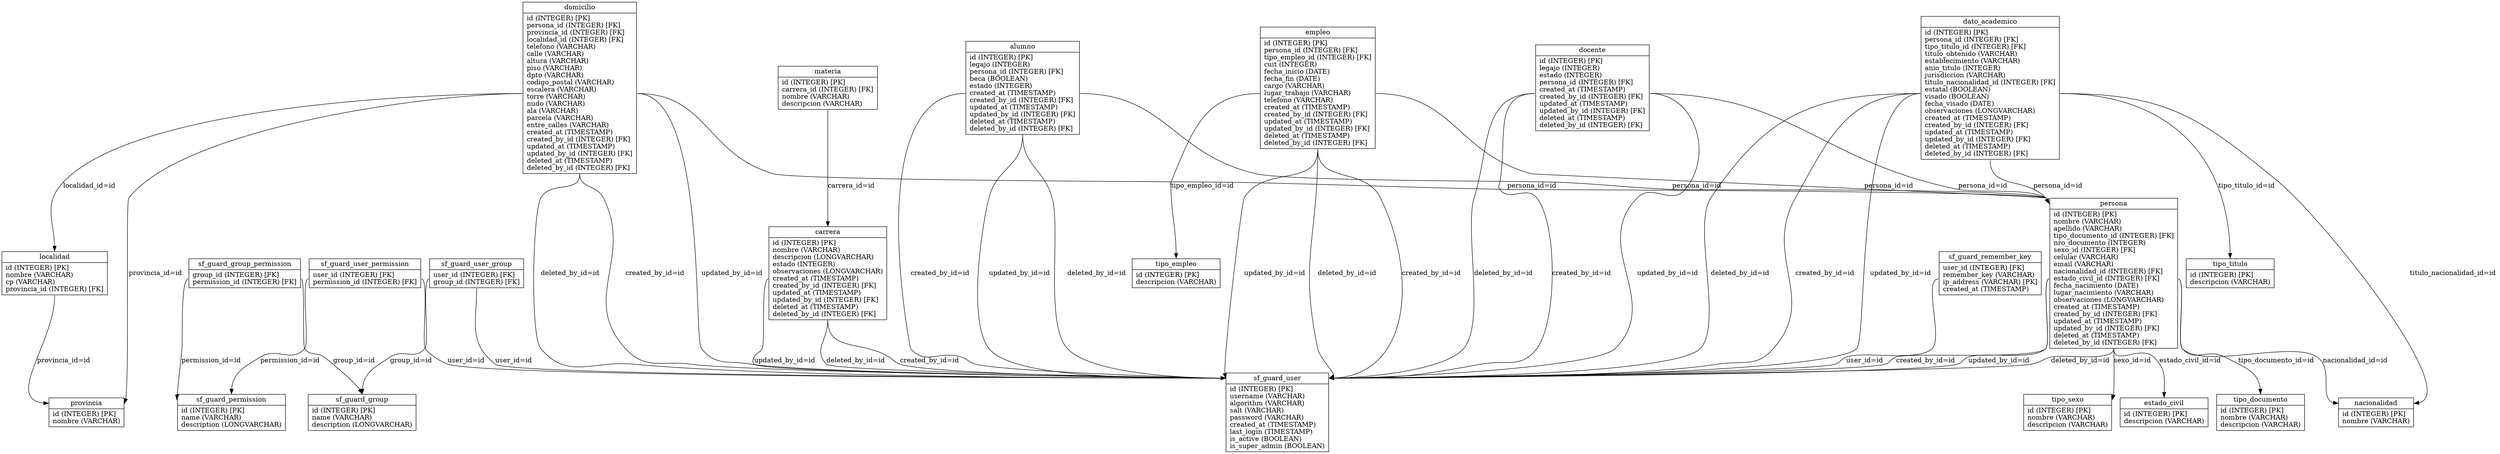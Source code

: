 digraph G {
nodesf_guard_group [label="{<table>sf_guard_group|<cols>id (INTEGER) [PK]\lname (VARCHAR)\ldescription (LONGVARCHAR)\l}", shape=record];
nodesf_guard_permission [label="{<table>sf_guard_permission|<cols>id (INTEGER) [PK]\lname (VARCHAR)\ldescription (LONGVARCHAR)\l}", shape=record];
nodesf_guard_group_permission [label="{<table>sf_guard_group_permission|<cols>group_id (INTEGER) [FK]\lpermission_id (INTEGER) [FK]\l}", shape=record];
nodesf_guard_user [label="{<table>sf_guard_user|<cols>id (INTEGER) [PK]\lusername (VARCHAR)\lalgorithm (VARCHAR)\lsalt (VARCHAR)\lpassword (VARCHAR)\lcreated_at (TIMESTAMP)\llast_login (TIMESTAMP)\lis_active (BOOLEAN)\lis_super_admin (BOOLEAN)\l}", shape=record];
nodesf_guard_user_permission [label="{<table>sf_guard_user_permission|<cols>user_id (INTEGER) [FK]\lpermission_id (INTEGER) [FK]\l}", shape=record];
nodesf_guard_user_group [label="{<table>sf_guard_user_group|<cols>user_id (INTEGER) [FK]\lgroup_id (INTEGER) [FK]\l}", shape=record];
nodesf_guard_remember_key [label="{<table>sf_guard_remember_key|<cols>user_id (INTEGER) [FK]\lremember_key (VARCHAR)\lip_address (VARCHAR) [PK]\lcreated_at (TIMESTAMP)\l}", shape=record];
nodealumno [label="{<table>alumno|<cols>id (INTEGER) [PK]\llegajo (INTEGER)\lpersona_id (INTEGER) [FK]\lbeca (BOOLEAN)\lestado (INTEGER)\lcreated_at (TIMESTAMP)\lcreated_by_id (INTEGER) [FK]\lupdated_at (TIMESTAMP)\lupdated_by_id (INTEGER) [FK]\ldeleted_at (TIMESTAMP)\ldeleted_by_id (INTEGER) [FK]\l}", shape=record];
nodecarrera [label="{<table>carrera|<cols>id (INTEGER) [PK]\lnombre (VARCHAR)\ldescripcion (LONGVARCHAR)\lestado (INTEGER)\lobservaciones (LONGVARCHAR)\lcreated_at (TIMESTAMP)\lcreated_by_id (INTEGER) [FK]\lupdated_at (TIMESTAMP)\lupdated_by_id (INTEGER) [FK]\ldeleted_at (TIMESTAMP)\ldeleted_by_id (INTEGER) [FK]\l}", shape=record];
nodedato_academico [label="{<table>dato_academico|<cols>id (INTEGER) [PK]\lpersona_id (INTEGER) [FK]\ltipo_titulo_id (INTEGER) [FK]\ltitulo_obtenido (VARCHAR)\lestablecimiento (VARCHAR)\lanio_titulo (INTEGER)\ljurisdiccion (VARCHAR)\ltitulo_nacionalidad_id (INTEGER) [FK]\lestatal (BOOLEAN)\lvisado (BOOLEAN)\lfecha_visado (DATE)\lobservaciones (LONGVARCHAR)\lcreated_at (TIMESTAMP)\lcreated_by_id (INTEGER) [FK]\lupdated_at (TIMESTAMP)\lupdated_by_id (INTEGER) [FK]\ldeleted_at (TIMESTAMP)\ldeleted_by_id (INTEGER) [FK]\l}", shape=record];
nodedocente [label="{<table>docente|<cols>id (INTEGER) [PK]\llegajo (INTEGER)\lestado (INTEGER)\lpersona_id (INTEGER) [FK]\lcreated_at (TIMESTAMP)\lcreated_by_id (INTEGER) [FK]\lupdated_at (TIMESTAMP)\lupdated_by_id (INTEGER) [FK]\ldeleted_at (TIMESTAMP)\ldeleted_by_id (INTEGER) [FK]\l}", shape=record];
nodedomicilio [label="{<table>domicilio|<cols>id (INTEGER) [PK]\lpersona_id (INTEGER) [FK]\lprovincia_id (INTEGER) [FK]\llocalidad_id (INTEGER) [FK]\ltelefono (VARCHAR)\lcalle (VARCHAR)\laltura (VARCHAR)\lpiso (VARCHAR)\ldpto (VARCHAR)\lcodigo_postal (VARCHAR)\lescalera (VARCHAR)\ltorre (VARCHAR)\lnudo (VARCHAR)\lala (VARCHAR)\lparcela (VARCHAR)\lentre_calles (VARCHAR)\lcreated_at (TIMESTAMP)\lcreated_by_id (INTEGER) [FK]\lupdated_at (TIMESTAMP)\lupdated_by_id (INTEGER) [FK]\ldeleted_at (TIMESTAMP)\ldeleted_by_id (INTEGER) [FK]\l}", shape=record];
nodeestado_civil [label="{<table>estado_civil|<cols>id (INTEGER) [PK]\ldescripcion (VARCHAR)\l}", shape=record];
nodeempleo [label="{<table>empleo|<cols>id (INTEGER) [PK]\lpersona_id (INTEGER) [FK]\ltipo_empleo_id (INTEGER) [FK]\lcuit (INTEGER)\lfecha_inicio (DATE)\lfecha_fin (DATE)\lcargo (VARCHAR)\llugar_trabajo (VARCHAR)\ltelefono (VARCHAR)\lcreated_at (TIMESTAMP)\lcreated_by_id (INTEGER) [FK]\lupdated_at (TIMESTAMP)\lupdated_by_id (INTEGER) [FK]\ldeleted_at (TIMESTAMP)\ldeleted_by_id (INTEGER) [FK]\l}", shape=record];
nodelocalidad [label="{<table>localidad|<cols>id (INTEGER) [PK]\lnombre (VARCHAR)\lcp (VARCHAR)\lprovincia_id (INTEGER) [FK]\l}", shape=record];
nodemateria [label="{<table>materia|<cols>id (INTEGER) [PK]\lcarrera_id (INTEGER) [FK]\lnombre (VARCHAR)\ldescripcion (VARCHAR)\l}", shape=record];
nodenacionalidad [label="{<table>nacionalidad|<cols>id (INTEGER) [PK]\lnombre (VARCHAR)\l}", shape=record];
nodepersona [label="{<table>persona|<cols>id (INTEGER) [PK]\lnombre (VARCHAR)\lapellido (VARCHAR)\ltipo_documento_id (INTEGER) [FK]\lnro_documento (INTEGER)\lsexo_id (INTEGER) [FK]\lcelular (VARCHAR)\lemail (VARCHAR)\lnacionalidad_id (INTEGER) [FK]\lestado_civil_id (INTEGER) [FK]\lfecha_nacimiento (DATE)\llugar_nacimiento (VARCHAR)\lobservaciones (LONGVARCHAR)\lcreated_at (TIMESTAMP)\lcreated_by_id (INTEGER) [FK]\lupdated_at (TIMESTAMP)\lupdated_by_id (INTEGER) [FK]\ldeleted_at (TIMESTAMP)\ldeleted_by_id (INTEGER) [FK]\l}", shape=record];
nodeprovincia [label="{<table>provincia|<cols>id (INTEGER) [PK]\lnombre (VARCHAR)\l}", shape=record];
nodetipo_documento [label="{<table>tipo_documento|<cols>id (INTEGER) [PK]\lnombre (VARCHAR)\ldescripcion (VARCHAR)\l}", shape=record];
nodetipo_empleo [label="{<table>tipo_empleo|<cols>id (INTEGER) [PK]\ldescripcion (VARCHAR)\l}", shape=record];
nodetipo_sexo [label="{<table>tipo_sexo|<cols>id (INTEGER) [PK]\lnombre (VARCHAR)\ldescripcion (VARCHAR)\l}", shape=record];
nodetipo_titulo [label="{<table>tipo_titulo|<cols>id (INTEGER) [PK]\ldescripcion (VARCHAR)\l}", shape=record];

nodesf_guard_group_permission:cols -> nodesf_guard_group:table [label="group_id=id "];
nodesf_guard_group_permission:cols -> nodesf_guard_permission:table [label="permission_id=id "];
nodesf_guard_user_permission:cols -> nodesf_guard_user:table [label="user_id=id "];
nodesf_guard_user_permission:cols -> nodesf_guard_permission:table [label="permission_id=id "];
nodesf_guard_user_group:cols -> nodesf_guard_user:table [label="user_id=id "];
nodesf_guard_user_group:cols -> nodesf_guard_group:table [label="group_id=id "];
nodesf_guard_remember_key:cols -> nodesf_guard_user:table [label="user_id=id "];
nodealumno:cols -> nodepersona:table [label="persona_id=id "];
nodealumno:cols -> nodesf_guard_user:table [label="created_by_id=id "];
nodealumno:cols -> nodesf_guard_user:table [label="updated_by_id=id "];
nodealumno:cols -> nodesf_guard_user:table [label="deleted_by_id=id "];
nodecarrera:cols -> nodesf_guard_user:table [label="created_by_id=id "];
nodecarrera:cols -> nodesf_guard_user:table [label="updated_by_id=id "];
nodecarrera:cols -> nodesf_guard_user:table [label="deleted_by_id=id "];
nodedato_academico:cols -> nodepersona:table [label="persona_id=id "];
nodedato_academico:cols -> nodetipo_titulo:table [label="tipo_titulo_id=id "];
nodedato_academico:cols -> nodenacionalidad:table [label="titulo_nacionalidad_id=id "];
nodedato_academico:cols -> nodesf_guard_user:table [label="created_by_id=id "];
nodedato_academico:cols -> nodesf_guard_user:table [label="updated_by_id=id "];
nodedato_academico:cols -> nodesf_guard_user:table [label="deleted_by_id=id "];
nodedocente:cols -> nodepersona:table [label="persona_id=id "];
nodedocente:cols -> nodesf_guard_user:table [label="created_by_id=id "];
nodedocente:cols -> nodesf_guard_user:table [label="updated_by_id=id "];
nodedocente:cols -> nodesf_guard_user:table [label="deleted_by_id=id "];
nodedomicilio:cols -> nodepersona:table [label="persona_id=id "];
nodedomicilio:cols -> nodeprovincia:table [label="provincia_id=id "];
nodedomicilio:cols -> nodelocalidad:table [label="localidad_id=id "];
nodedomicilio:cols -> nodesf_guard_user:table [label="created_by_id=id "];
nodedomicilio:cols -> nodesf_guard_user:table [label="updated_by_id=id "];
nodedomicilio:cols -> nodesf_guard_user:table [label="deleted_by_id=id "];
nodeempleo:cols -> nodepersona:table [label="persona_id=id "];
nodeempleo:cols -> nodetipo_empleo:table [label="tipo_empleo_id=id "];
nodeempleo:cols -> nodesf_guard_user:table [label="created_by_id=id "];
nodeempleo:cols -> nodesf_guard_user:table [label="updated_by_id=id "];
nodeempleo:cols -> nodesf_guard_user:table [label="deleted_by_id=id "];
nodelocalidad:cols -> nodeprovincia:table [label="provincia_id=id "];
nodemateria:cols -> nodecarrera:table [label="carrera_id=id "];
nodepersona:cols -> nodetipo_documento:table [label="tipo_documento_id=id "];
nodepersona:cols -> nodetipo_sexo:table [label="sexo_id=id "];
nodepersona:cols -> nodenacionalidad:table [label="nacionalidad_id=id "];
nodepersona:cols -> nodeestado_civil:table [label="estado_civil_id=id "];
nodepersona:cols -> nodesf_guard_user:table [label="created_by_id=id "];
nodepersona:cols -> nodesf_guard_user:table [label="updated_by_id=id "];
nodepersona:cols -> nodesf_guard_user:table [label="deleted_by_id=id "];
}
